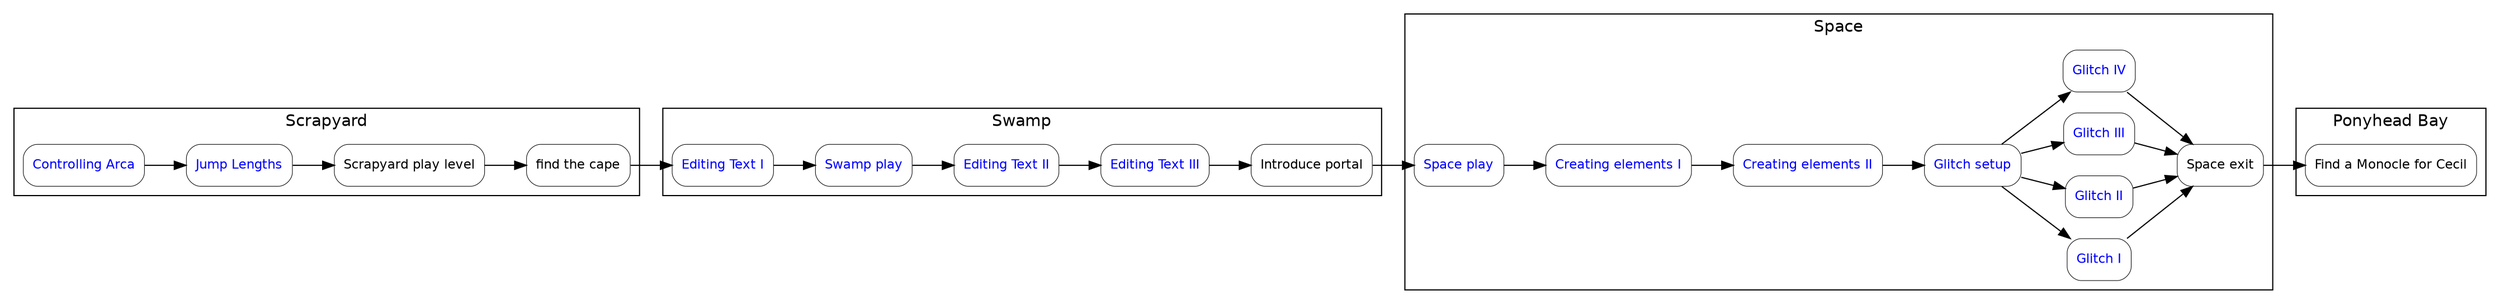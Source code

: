 digraph {
  // use $ dot -Tsvg -o scenes.svg scenes.dot
  // or  $ dot -Tpng -o scenes.png scenes.dot && open scenes.png
  graph[concentrate = true];
  graph[rankdir=LR];
  graph[fontsize = 14];
  graph[fontname = "Helvetica"];
  node[fontsize = 11];
  node[fontname = "Helvetica"];
  node[shape=rect, style=rounded];
  node[penwidth = 0.5];
  // edge[color="#808080"];

  // Level links
  node[fontcolor = "#0000FF"];
  "Glitch I"[href="sections/03-html-basics/02-html-anatomy.md#level---glitch-i"]
  "Controlling Arca"[href="sections/02-tutorial/01-control-arca.md"]
  "Jump Lengths"[href="sections/02-tutorial/01-control-arca.md#level---jump-lengths"]
  "Editing Text I"[href="sections/02-tutorial/03-editing-levels.md#level---editing-text-i"]
  "Swamp play"[href="sections/02-tutorial/03-editing-levels.md#level---play"]
  "Editing Text II"[href="sections/02-tutorial/03-editing-levels.md#level---editing-text-ii"]
  "Editing Text III"[href="sections/02-tutorial/03-editing-levels.md#level---editing-text-iii"]
  "Space play"[href="sections/03-html-basics/02-html-anatomy.md#level---play-i"]
  "Creating elements I"[href="sections/03-html-basics/02-html-anatomy.md#level---creating-elements-i"]
  "Creating elements II"[href="sections/03-html-basics/02-html-anatomy.md#level---creating-elements-ii"]
  "Glitch setup"[href="sections/03-html-basics/02-html-anatomy.md#level---glitch-setup"]
  "Glitch I"[href="sections/03-html-basics/02-html-anatomy.md#level---glitch-ii-iv"]
  "Glitch II"[href="sections/03-html-basics/02-html-anatomy.md#level---glitch-ii-iv"]
  "Glitch III"[href="sections/03-html-basics/02-html-anatomy.md#level---glitch-ii-iv"]
  "Glitch IV"[href="sections/03-html-basics/02-html-anatomy.md#level---glitch-ii-iv"]
  node[fontcolor = "#000000"];

  // Level and scene layout
  subgraph cluster_scrapyard {
    label="Scrapyard"
    "Controlling Arca"
    -> "Jump Lengths"
    -> "Scrapyard play level"
    -> "find the cape"
  }

  subgraph cluster_swamp {
    label = "Swamp"
    "find the cape"
    -> "Editing Text I"
    -> "Swamp play"
    -> "Editing Text II"
    -> "Editing Text III"
    -> "Introduce portal"
  }

  subgraph cluster_space {
    label = "Space"
    "Introduce portal"
    -> "Space play"
    -> "Creating elements I"
    -> "Creating elements II"
    -> "Glitch setup"
    -> {
      "Glitch I"
      "Glitch II"
      "Glitch III"
      "Glitch IV"
    }
    -> "Space exit"
  }

  subgraph cluster_pony_head_bay {
    label = "Ponyhead Bay"
    "Space exit"
    -> "Find a Monocle for Cecil"
  }
}
